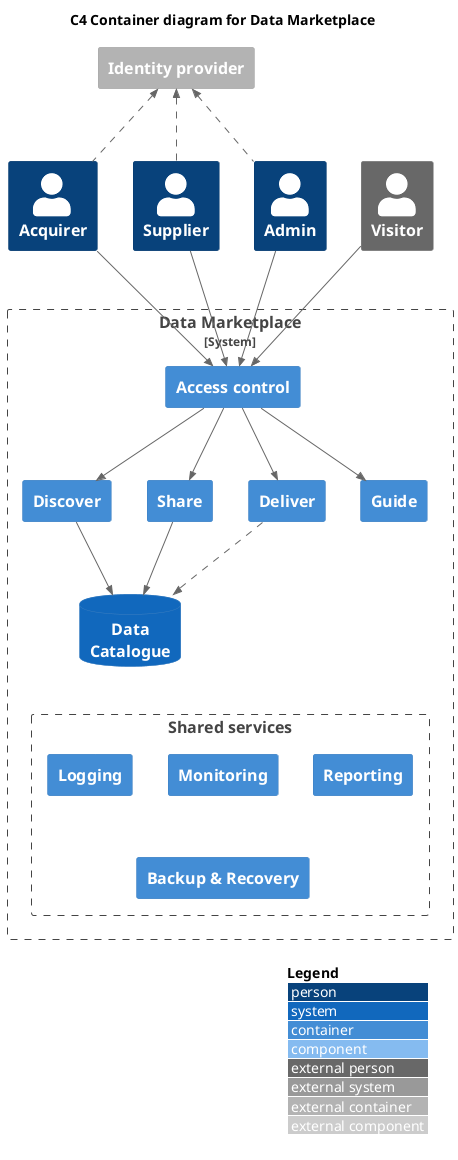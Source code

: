 @startuml dm-c4-container 
!include <C4/C4_Container>
!include <C4/C4_Component>
'left to right direction

  title C4 Container diagram for Data Marketplace
  
  AddRelTag("dashed", $lineStyle=DashedLine())

  Person(acquirer, "Acquirer", "")
  Person(supplier, "Supplier", "")
  Person(admin, "Admin", "")

  Person_Ext(visitor, "Visitor", "")

  Container_Ext(idp, "Identity provider", "")

  System_Boundary(dm, "Data Marketplace") {
  
    Container(am, "Access control", "")
    Container(discover, "Discover", "")
    Container(share, "Share", "")
    Container(deliver, "Deliver", "") 
    Container(guide, "Guide", "") 
    SystemDb(catalog, "Data\nCatalogue", "")

    Boundary(common, "Shared services") {
      Container(logging, "Logging", "")
      Container(monitoring, "Monitoring", "")
      Container(reporting, "Reporting", "")  
      Container(backup, "Backup & Recovery", "")     
    }
    catalog -[#hidden]- logging 
    'logging -[#hidden] backup
  }

  Rel_U(supplier, idp, "", $tags="dashed")
  Rel_U(acquirer, idp, "", $tags="dashed")
  Rel_U(admin, idp, "", $tags="dashed")
  
  Rel(supplier, am, "")
  Rel(acquirer, am, "")
  Rel(admin, am, "")
  Rel(visitor, am, "")

  Rel(am, discover, "")
  Rel(am, share, "")
  Rel(am, deliver, "")
  Rel(am, guide, "")

  Rel(discover, catalog, "")
  Rel(share, catalog, "")
  Rel(deliver, catalog, "", $tags="dashed")

  LAYOUT_WITH_LEGEND()
@enduml
